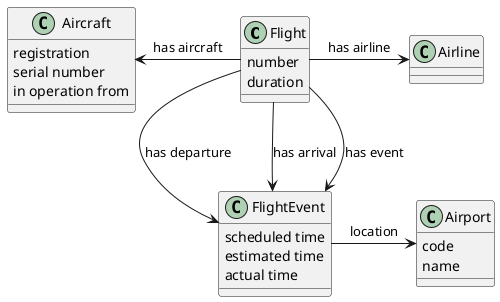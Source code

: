 @startuml
  class Flight {
    number
    duration
  }

  class Aircraft {
    registration
    serial number
    in operation from
  }

  class Airline {

  }

  class Airport {
    code
    name
  }

  class FlightEvent {
    scheduled time
    estimated time
    actual time
  }

  Flight --left> Aircraft : has aircraft
  Flight -right-> Airline : has airline
  Flight --> FlightEvent : has departure
  Flight --> FlightEvent : has arrival
  Flight --> FlightEvent : has event
  FlightEvent -right-> Airport : location
@enduml